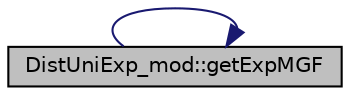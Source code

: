 digraph "DistUniExp_mod::getExpMGF"
{
 // LATEX_PDF_SIZE
  edge [fontname="Helvetica",fontsize="10",labelfontname="Helvetica",labelfontsize="10"];
  node [fontname="Helvetica",fontsize="10",shape=record];
  rankdir="LR";
  Node1 [label="DistUniExp_mod::getExpMGF",height=0.2,width=0.4,color="black", fillcolor="grey75", style="filled", fontcolor="black",tooltip="Return the value of moment-generating function of the exponential distribution with rate parameter la..."];
  Node1 -> Node1 [color="midnightblue",fontsize="10",style="solid",fontname="Helvetica"];
}
